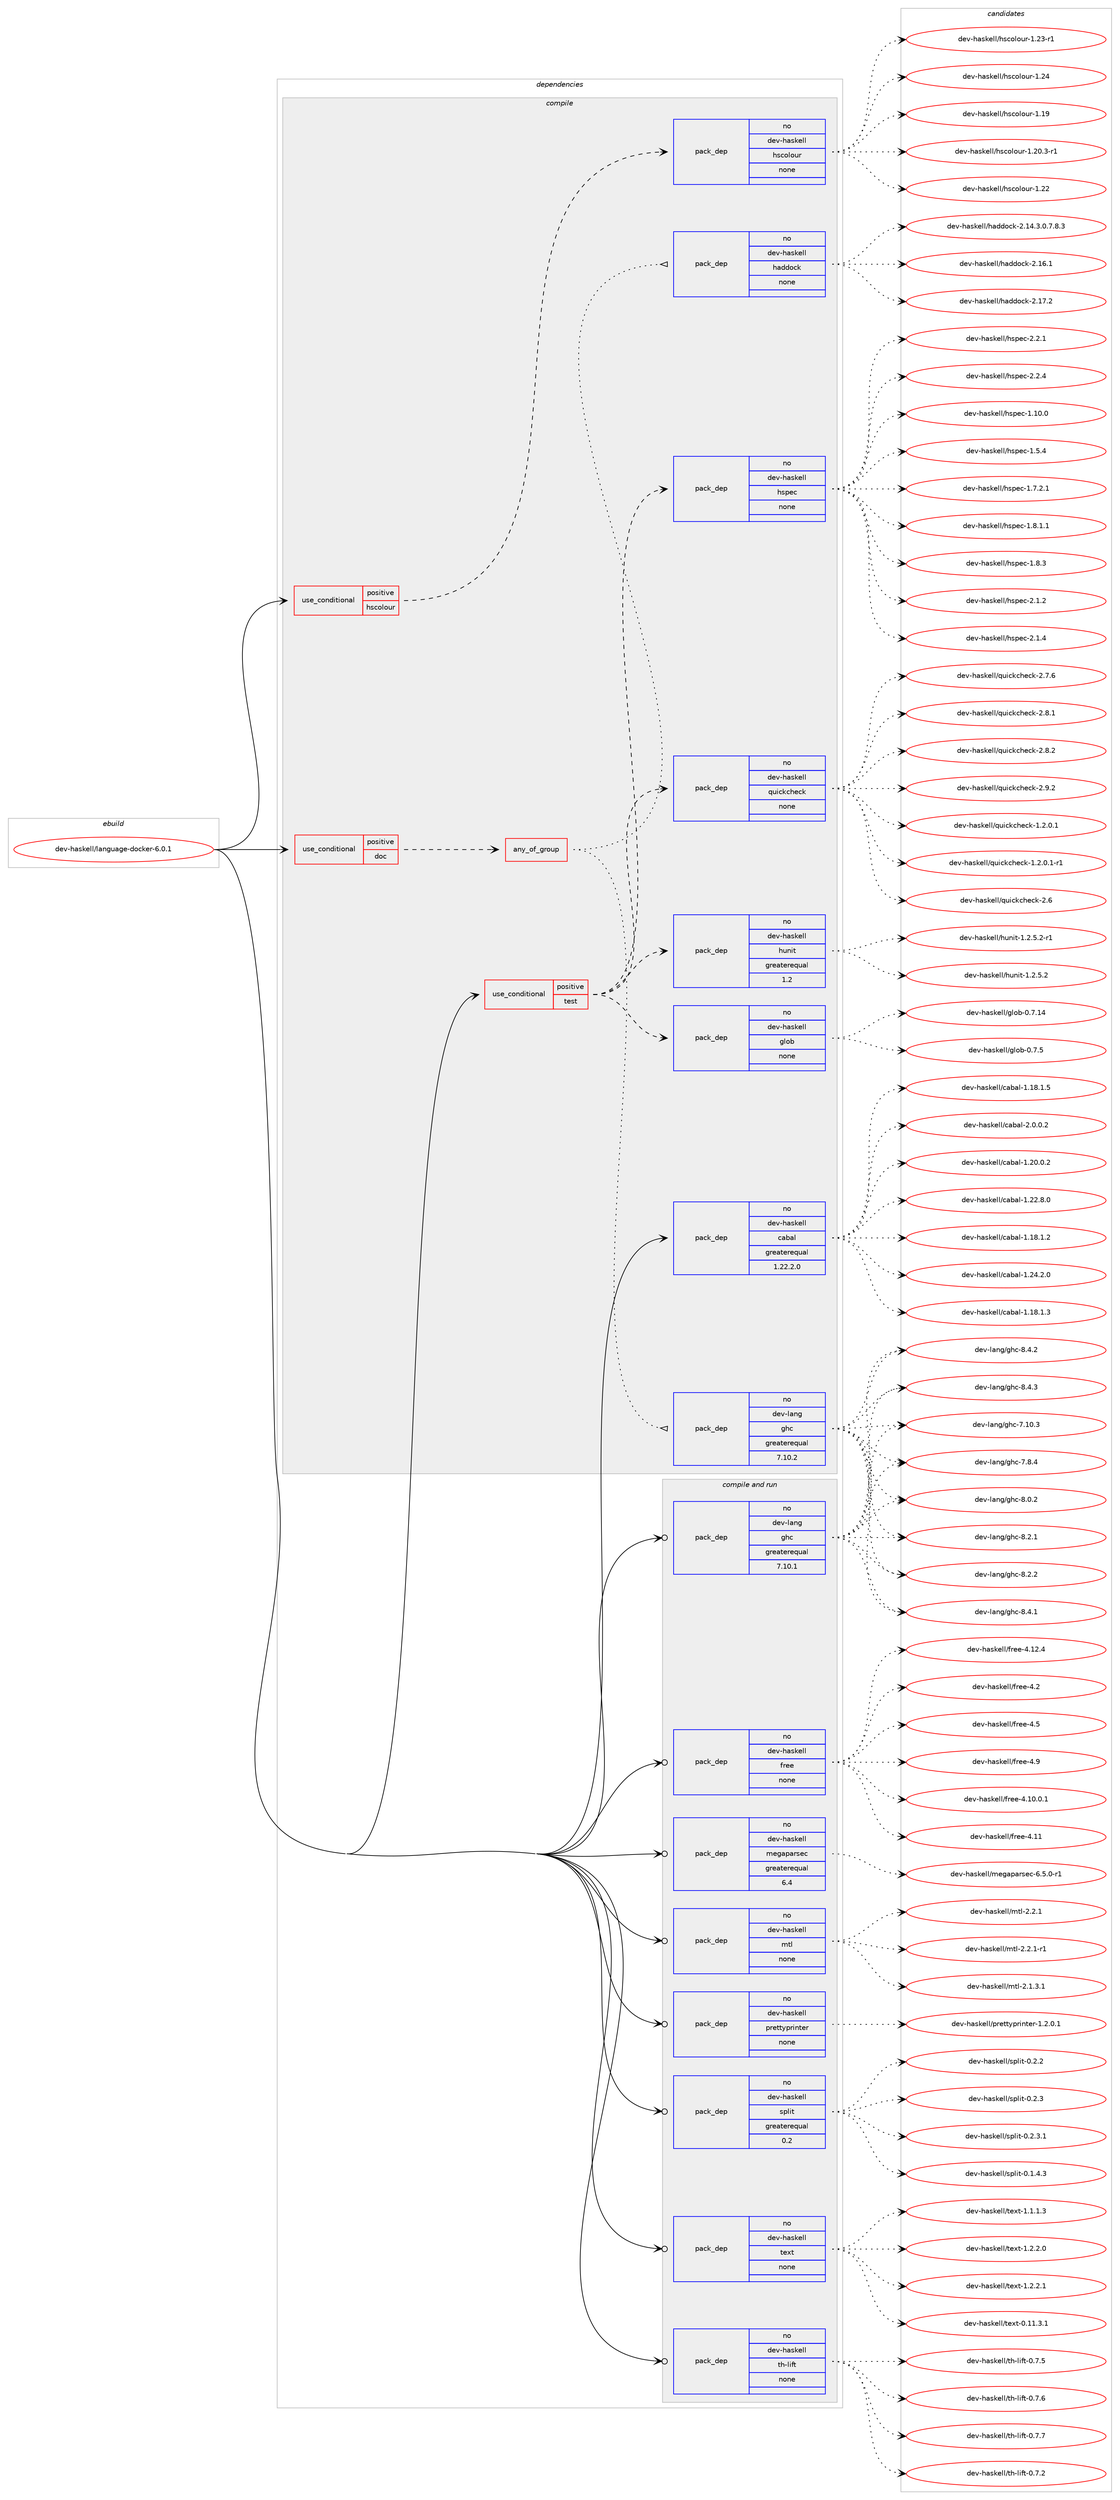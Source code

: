 digraph prolog {

# *************
# Graph options
# *************

newrank=true;
concentrate=true;
compound=true;
graph [rankdir=LR,fontname=Helvetica,fontsize=10,ranksep=1.5];#, ranksep=2.5, nodesep=0.2];
edge  [arrowhead=vee];
node  [fontname=Helvetica,fontsize=10];

# **********
# The ebuild
# **********

subgraph cluster_leftcol {
color=gray;
rank=same;
label=<<i>ebuild</i>>;
id [label="dev-haskell/language-docker-6.0.1", color=red, width=4, href="../dev-haskell/language-docker-6.0.1.svg"];
}

# ****************
# The dependencies
# ****************

subgraph cluster_midcol {
color=gray;
label=<<i>dependencies</i>>;
subgraph cluster_compile {
fillcolor="#eeeeee";
style=filled;
label=<<i>compile</i>>;
subgraph cond360330 {
dependency1337324 [label=<<TABLE BORDER="0" CELLBORDER="1" CELLSPACING="0" CELLPADDING="4"><TR><TD ROWSPAN="3" CELLPADDING="10">use_conditional</TD></TR><TR><TD>positive</TD></TR><TR><TD>doc</TD></TR></TABLE>>, shape=none, color=red];
subgraph any21162 {
dependency1337325 [label=<<TABLE BORDER="0" CELLBORDER="1" CELLSPACING="0" CELLPADDING="4"><TR><TD CELLPADDING="10">any_of_group</TD></TR></TABLE>>, shape=none, color=red];subgraph pack955280 {
dependency1337326 [label=<<TABLE BORDER="0" CELLBORDER="1" CELLSPACING="0" CELLPADDING="4" WIDTH="220"><TR><TD ROWSPAN="6" CELLPADDING="30">pack_dep</TD></TR><TR><TD WIDTH="110">no</TD></TR><TR><TD>dev-haskell</TD></TR><TR><TD>haddock</TD></TR><TR><TD>none</TD></TR><TR><TD></TD></TR></TABLE>>, shape=none, color=blue];
}
dependency1337325:e -> dependency1337326:w [weight=20,style="dotted",arrowhead="oinv"];
subgraph pack955281 {
dependency1337327 [label=<<TABLE BORDER="0" CELLBORDER="1" CELLSPACING="0" CELLPADDING="4" WIDTH="220"><TR><TD ROWSPAN="6" CELLPADDING="30">pack_dep</TD></TR><TR><TD WIDTH="110">no</TD></TR><TR><TD>dev-lang</TD></TR><TR><TD>ghc</TD></TR><TR><TD>greaterequal</TD></TR><TR><TD>7.10.2</TD></TR></TABLE>>, shape=none, color=blue];
}
dependency1337325:e -> dependency1337327:w [weight=20,style="dotted",arrowhead="oinv"];
}
dependency1337324:e -> dependency1337325:w [weight=20,style="dashed",arrowhead="vee"];
}
id:e -> dependency1337324:w [weight=20,style="solid",arrowhead="vee"];
subgraph cond360331 {
dependency1337328 [label=<<TABLE BORDER="0" CELLBORDER="1" CELLSPACING="0" CELLPADDING="4"><TR><TD ROWSPAN="3" CELLPADDING="10">use_conditional</TD></TR><TR><TD>positive</TD></TR><TR><TD>hscolour</TD></TR></TABLE>>, shape=none, color=red];
subgraph pack955282 {
dependency1337329 [label=<<TABLE BORDER="0" CELLBORDER="1" CELLSPACING="0" CELLPADDING="4" WIDTH="220"><TR><TD ROWSPAN="6" CELLPADDING="30">pack_dep</TD></TR><TR><TD WIDTH="110">no</TD></TR><TR><TD>dev-haskell</TD></TR><TR><TD>hscolour</TD></TR><TR><TD>none</TD></TR><TR><TD></TD></TR></TABLE>>, shape=none, color=blue];
}
dependency1337328:e -> dependency1337329:w [weight=20,style="dashed",arrowhead="vee"];
}
id:e -> dependency1337328:w [weight=20,style="solid",arrowhead="vee"];
subgraph cond360332 {
dependency1337330 [label=<<TABLE BORDER="0" CELLBORDER="1" CELLSPACING="0" CELLPADDING="4"><TR><TD ROWSPAN="3" CELLPADDING="10">use_conditional</TD></TR><TR><TD>positive</TD></TR><TR><TD>test</TD></TR></TABLE>>, shape=none, color=red];
subgraph pack955283 {
dependency1337331 [label=<<TABLE BORDER="0" CELLBORDER="1" CELLSPACING="0" CELLPADDING="4" WIDTH="220"><TR><TD ROWSPAN="6" CELLPADDING="30">pack_dep</TD></TR><TR><TD WIDTH="110">no</TD></TR><TR><TD>dev-haskell</TD></TR><TR><TD>glob</TD></TR><TR><TD>none</TD></TR><TR><TD></TD></TR></TABLE>>, shape=none, color=blue];
}
dependency1337330:e -> dependency1337331:w [weight=20,style="dashed",arrowhead="vee"];
subgraph pack955284 {
dependency1337332 [label=<<TABLE BORDER="0" CELLBORDER="1" CELLSPACING="0" CELLPADDING="4" WIDTH="220"><TR><TD ROWSPAN="6" CELLPADDING="30">pack_dep</TD></TR><TR><TD WIDTH="110">no</TD></TR><TR><TD>dev-haskell</TD></TR><TR><TD>hspec</TD></TR><TR><TD>none</TD></TR><TR><TD></TD></TR></TABLE>>, shape=none, color=blue];
}
dependency1337330:e -> dependency1337332:w [weight=20,style="dashed",arrowhead="vee"];
subgraph pack955285 {
dependency1337333 [label=<<TABLE BORDER="0" CELLBORDER="1" CELLSPACING="0" CELLPADDING="4" WIDTH="220"><TR><TD ROWSPAN="6" CELLPADDING="30">pack_dep</TD></TR><TR><TD WIDTH="110">no</TD></TR><TR><TD>dev-haskell</TD></TR><TR><TD>hunit</TD></TR><TR><TD>greaterequal</TD></TR><TR><TD>1.2</TD></TR></TABLE>>, shape=none, color=blue];
}
dependency1337330:e -> dependency1337333:w [weight=20,style="dashed",arrowhead="vee"];
subgraph pack955286 {
dependency1337334 [label=<<TABLE BORDER="0" CELLBORDER="1" CELLSPACING="0" CELLPADDING="4" WIDTH="220"><TR><TD ROWSPAN="6" CELLPADDING="30">pack_dep</TD></TR><TR><TD WIDTH="110">no</TD></TR><TR><TD>dev-haskell</TD></TR><TR><TD>quickcheck</TD></TR><TR><TD>none</TD></TR><TR><TD></TD></TR></TABLE>>, shape=none, color=blue];
}
dependency1337330:e -> dependency1337334:w [weight=20,style="dashed",arrowhead="vee"];
}
id:e -> dependency1337330:w [weight=20,style="solid",arrowhead="vee"];
subgraph pack955287 {
dependency1337335 [label=<<TABLE BORDER="0" CELLBORDER="1" CELLSPACING="0" CELLPADDING="4" WIDTH="220"><TR><TD ROWSPAN="6" CELLPADDING="30">pack_dep</TD></TR><TR><TD WIDTH="110">no</TD></TR><TR><TD>dev-haskell</TD></TR><TR><TD>cabal</TD></TR><TR><TD>greaterequal</TD></TR><TR><TD>1.22.2.0</TD></TR></TABLE>>, shape=none, color=blue];
}
id:e -> dependency1337335:w [weight=20,style="solid",arrowhead="vee"];
}
subgraph cluster_compileandrun {
fillcolor="#eeeeee";
style=filled;
label=<<i>compile and run</i>>;
subgraph pack955288 {
dependency1337336 [label=<<TABLE BORDER="0" CELLBORDER="1" CELLSPACING="0" CELLPADDING="4" WIDTH="220"><TR><TD ROWSPAN="6" CELLPADDING="30">pack_dep</TD></TR><TR><TD WIDTH="110">no</TD></TR><TR><TD>dev-haskell</TD></TR><TR><TD>free</TD></TR><TR><TD>none</TD></TR><TR><TD></TD></TR></TABLE>>, shape=none, color=blue];
}
id:e -> dependency1337336:w [weight=20,style="solid",arrowhead="odotvee"];
subgraph pack955289 {
dependency1337337 [label=<<TABLE BORDER="0" CELLBORDER="1" CELLSPACING="0" CELLPADDING="4" WIDTH="220"><TR><TD ROWSPAN="6" CELLPADDING="30">pack_dep</TD></TR><TR><TD WIDTH="110">no</TD></TR><TR><TD>dev-haskell</TD></TR><TR><TD>megaparsec</TD></TR><TR><TD>greaterequal</TD></TR><TR><TD>6.4</TD></TR></TABLE>>, shape=none, color=blue];
}
id:e -> dependency1337337:w [weight=20,style="solid",arrowhead="odotvee"];
subgraph pack955290 {
dependency1337338 [label=<<TABLE BORDER="0" CELLBORDER="1" CELLSPACING="0" CELLPADDING="4" WIDTH="220"><TR><TD ROWSPAN="6" CELLPADDING="30">pack_dep</TD></TR><TR><TD WIDTH="110">no</TD></TR><TR><TD>dev-haskell</TD></TR><TR><TD>mtl</TD></TR><TR><TD>none</TD></TR><TR><TD></TD></TR></TABLE>>, shape=none, color=blue];
}
id:e -> dependency1337338:w [weight=20,style="solid",arrowhead="odotvee"];
subgraph pack955291 {
dependency1337339 [label=<<TABLE BORDER="0" CELLBORDER="1" CELLSPACING="0" CELLPADDING="4" WIDTH="220"><TR><TD ROWSPAN="6" CELLPADDING="30">pack_dep</TD></TR><TR><TD WIDTH="110">no</TD></TR><TR><TD>dev-haskell</TD></TR><TR><TD>prettyprinter</TD></TR><TR><TD>none</TD></TR><TR><TD></TD></TR></TABLE>>, shape=none, color=blue];
}
id:e -> dependency1337339:w [weight=20,style="solid",arrowhead="odotvee"];
subgraph pack955292 {
dependency1337340 [label=<<TABLE BORDER="0" CELLBORDER="1" CELLSPACING="0" CELLPADDING="4" WIDTH="220"><TR><TD ROWSPAN="6" CELLPADDING="30">pack_dep</TD></TR><TR><TD WIDTH="110">no</TD></TR><TR><TD>dev-haskell</TD></TR><TR><TD>split</TD></TR><TR><TD>greaterequal</TD></TR><TR><TD>0.2</TD></TR></TABLE>>, shape=none, color=blue];
}
id:e -> dependency1337340:w [weight=20,style="solid",arrowhead="odotvee"];
subgraph pack955293 {
dependency1337341 [label=<<TABLE BORDER="0" CELLBORDER="1" CELLSPACING="0" CELLPADDING="4" WIDTH="220"><TR><TD ROWSPAN="6" CELLPADDING="30">pack_dep</TD></TR><TR><TD WIDTH="110">no</TD></TR><TR><TD>dev-haskell</TD></TR><TR><TD>text</TD></TR><TR><TD>none</TD></TR><TR><TD></TD></TR></TABLE>>, shape=none, color=blue];
}
id:e -> dependency1337341:w [weight=20,style="solid",arrowhead="odotvee"];
subgraph pack955294 {
dependency1337342 [label=<<TABLE BORDER="0" CELLBORDER="1" CELLSPACING="0" CELLPADDING="4" WIDTH="220"><TR><TD ROWSPAN="6" CELLPADDING="30">pack_dep</TD></TR><TR><TD WIDTH="110">no</TD></TR><TR><TD>dev-haskell</TD></TR><TR><TD>th-lift</TD></TR><TR><TD>none</TD></TR><TR><TD></TD></TR></TABLE>>, shape=none, color=blue];
}
id:e -> dependency1337342:w [weight=20,style="solid",arrowhead="odotvee"];
subgraph pack955295 {
dependency1337343 [label=<<TABLE BORDER="0" CELLBORDER="1" CELLSPACING="0" CELLPADDING="4" WIDTH="220"><TR><TD ROWSPAN="6" CELLPADDING="30">pack_dep</TD></TR><TR><TD WIDTH="110">no</TD></TR><TR><TD>dev-lang</TD></TR><TR><TD>ghc</TD></TR><TR><TD>greaterequal</TD></TR><TR><TD>7.10.1</TD></TR></TABLE>>, shape=none, color=blue];
}
id:e -> dependency1337343:w [weight=20,style="solid",arrowhead="odotvee"];
}
subgraph cluster_run {
fillcolor="#eeeeee";
style=filled;
label=<<i>run</i>>;
}
}

# **************
# The candidates
# **************

subgraph cluster_choices {
rank=same;
color=gray;
label=<<i>candidates</i>>;

subgraph choice955280 {
color=black;
nodesep=1;
choice1001011184510497115107101108108471049710010011199107455046495246514648465546564651 [label="dev-haskell/haddock-2.14.3.0.7.8.3", color=red, width=4,href="../dev-haskell/haddock-2.14.3.0.7.8.3.svg"];
choice100101118451049711510710110810847104971001001119910745504649544649 [label="dev-haskell/haddock-2.16.1", color=red, width=4,href="../dev-haskell/haddock-2.16.1.svg"];
choice100101118451049711510710110810847104971001001119910745504649554650 [label="dev-haskell/haddock-2.17.2", color=red, width=4,href="../dev-haskell/haddock-2.17.2.svg"];
dependency1337326:e -> choice1001011184510497115107101108108471049710010011199107455046495246514648465546564651:w [style=dotted,weight="100"];
dependency1337326:e -> choice100101118451049711510710110810847104971001001119910745504649544649:w [style=dotted,weight="100"];
dependency1337326:e -> choice100101118451049711510710110810847104971001001119910745504649554650:w [style=dotted,weight="100"];
}
subgraph choice955281 {
color=black;
nodesep=1;
choice1001011184510897110103471031049945554649484651 [label="dev-lang/ghc-7.10.3", color=red, width=4,href="../dev-lang/ghc-7.10.3.svg"];
choice10010111845108971101034710310499455546564652 [label="dev-lang/ghc-7.8.4", color=red, width=4,href="../dev-lang/ghc-7.8.4.svg"];
choice10010111845108971101034710310499455646484650 [label="dev-lang/ghc-8.0.2", color=red, width=4,href="../dev-lang/ghc-8.0.2.svg"];
choice10010111845108971101034710310499455646504649 [label="dev-lang/ghc-8.2.1", color=red, width=4,href="../dev-lang/ghc-8.2.1.svg"];
choice10010111845108971101034710310499455646504650 [label="dev-lang/ghc-8.2.2", color=red, width=4,href="../dev-lang/ghc-8.2.2.svg"];
choice10010111845108971101034710310499455646524649 [label="dev-lang/ghc-8.4.1", color=red, width=4,href="../dev-lang/ghc-8.4.1.svg"];
choice10010111845108971101034710310499455646524650 [label="dev-lang/ghc-8.4.2", color=red, width=4,href="../dev-lang/ghc-8.4.2.svg"];
choice10010111845108971101034710310499455646524651 [label="dev-lang/ghc-8.4.3", color=red, width=4,href="../dev-lang/ghc-8.4.3.svg"];
dependency1337327:e -> choice1001011184510897110103471031049945554649484651:w [style=dotted,weight="100"];
dependency1337327:e -> choice10010111845108971101034710310499455546564652:w [style=dotted,weight="100"];
dependency1337327:e -> choice10010111845108971101034710310499455646484650:w [style=dotted,weight="100"];
dependency1337327:e -> choice10010111845108971101034710310499455646504649:w [style=dotted,weight="100"];
dependency1337327:e -> choice10010111845108971101034710310499455646504650:w [style=dotted,weight="100"];
dependency1337327:e -> choice10010111845108971101034710310499455646524649:w [style=dotted,weight="100"];
dependency1337327:e -> choice10010111845108971101034710310499455646524650:w [style=dotted,weight="100"];
dependency1337327:e -> choice10010111845108971101034710310499455646524651:w [style=dotted,weight="100"];
}
subgraph choice955282 {
color=black;
nodesep=1;
choice100101118451049711510710110810847104115991111081111171144549464957 [label="dev-haskell/hscolour-1.19", color=red, width=4,href="../dev-haskell/hscolour-1.19.svg"];
choice10010111845104971151071011081084710411599111108111117114454946504846514511449 [label="dev-haskell/hscolour-1.20.3-r1", color=red, width=4,href="../dev-haskell/hscolour-1.20.3-r1.svg"];
choice100101118451049711510710110810847104115991111081111171144549465050 [label="dev-haskell/hscolour-1.22", color=red, width=4,href="../dev-haskell/hscolour-1.22.svg"];
choice1001011184510497115107101108108471041159911110811111711445494650514511449 [label="dev-haskell/hscolour-1.23-r1", color=red, width=4,href="../dev-haskell/hscolour-1.23-r1.svg"];
choice100101118451049711510710110810847104115991111081111171144549465052 [label="dev-haskell/hscolour-1.24", color=red, width=4,href="../dev-haskell/hscolour-1.24.svg"];
dependency1337329:e -> choice100101118451049711510710110810847104115991111081111171144549464957:w [style=dotted,weight="100"];
dependency1337329:e -> choice10010111845104971151071011081084710411599111108111117114454946504846514511449:w [style=dotted,weight="100"];
dependency1337329:e -> choice100101118451049711510710110810847104115991111081111171144549465050:w [style=dotted,weight="100"];
dependency1337329:e -> choice1001011184510497115107101108108471041159911110811111711445494650514511449:w [style=dotted,weight="100"];
dependency1337329:e -> choice100101118451049711510710110810847104115991111081111171144549465052:w [style=dotted,weight="100"];
}
subgraph choice955283 {
color=black;
nodesep=1;
choice1001011184510497115107101108108471031081119845484655464952 [label="dev-haskell/glob-0.7.14", color=red, width=4,href="../dev-haskell/glob-0.7.14.svg"];
choice10010111845104971151071011081084710310811198454846554653 [label="dev-haskell/glob-0.7.5", color=red, width=4,href="../dev-haskell/glob-0.7.5.svg"];
dependency1337331:e -> choice1001011184510497115107101108108471031081119845484655464952:w [style=dotted,weight="100"];
dependency1337331:e -> choice10010111845104971151071011081084710310811198454846554653:w [style=dotted,weight="100"];
}
subgraph choice955284 {
color=black;
nodesep=1;
choice1001011184510497115107101108108471041151121019945494649484648 [label="dev-haskell/hspec-1.10.0", color=red, width=4,href="../dev-haskell/hspec-1.10.0.svg"];
choice10010111845104971151071011081084710411511210199454946534652 [label="dev-haskell/hspec-1.5.4", color=red, width=4,href="../dev-haskell/hspec-1.5.4.svg"];
choice100101118451049711510710110810847104115112101994549465546504649 [label="dev-haskell/hspec-1.7.2.1", color=red, width=4,href="../dev-haskell/hspec-1.7.2.1.svg"];
choice100101118451049711510710110810847104115112101994549465646494649 [label="dev-haskell/hspec-1.8.1.1", color=red, width=4,href="../dev-haskell/hspec-1.8.1.1.svg"];
choice10010111845104971151071011081084710411511210199454946564651 [label="dev-haskell/hspec-1.8.3", color=red, width=4,href="../dev-haskell/hspec-1.8.3.svg"];
choice10010111845104971151071011081084710411511210199455046494650 [label="dev-haskell/hspec-2.1.2", color=red, width=4,href="../dev-haskell/hspec-2.1.2.svg"];
choice10010111845104971151071011081084710411511210199455046494652 [label="dev-haskell/hspec-2.1.4", color=red, width=4,href="../dev-haskell/hspec-2.1.4.svg"];
choice10010111845104971151071011081084710411511210199455046504649 [label="dev-haskell/hspec-2.2.1", color=red, width=4,href="../dev-haskell/hspec-2.2.1.svg"];
choice10010111845104971151071011081084710411511210199455046504652 [label="dev-haskell/hspec-2.2.4", color=red, width=4,href="../dev-haskell/hspec-2.2.4.svg"];
dependency1337332:e -> choice1001011184510497115107101108108471041151121019945494649484648:w [style=dotted,weight="100"];
dependency1337332:e -> choice10010111845104971151071011081084710411511210199454946534652:w [style=dotted,weight="100"];
dependency1337332:e -> choice100101118451049711510710110810847104115112101994549465546504649:w [style=dotted,weight="100"];
dependency1337332:e -> choice100101118451049711510710110810847104115112101994549465646494649:w [style=dotted,weight="100"];
dependency1337332:e -> choice10010111845104971151071011081084710411511210199454946564651:w [style=dotted,weight="100"];
dependency1337332:e -> choice10010111845104971151071011081084710411511210199455046494650:w [style=dotted,weight="100"];
dependency1337332:e -> choice10010111845104971151071011081084710411511210199455046494652:w [style=dotted,weight="100"];
dependency1337332:e -> choice10010111845104971151071011081084710411511210199455046504649:w [style=dotted,weight="100"];
dependency1337332:e -> choice10010111845104971151071011081084710411511210199455046504652:w [style=dotted,weight="100"];
}
subgraph choice955285 {
color=black;
nodesep=1;
choice1001011184510497115107101108108471041171101051164549465046534650 [label="dev-haskell/hunit-1.2.5.2", color=red, width=4,href="../dev-haskell/hunit-1.2.5.2.svg"];
choice10010111845104971151071011081084710411711010511645494650465346504511449 [label="dev-haskell/hunit-1.2.5.2-r1", color=red, width=4,href="../dev-haskell/hunit-1.2.5.2-r1.svg"];
dependency1337333:e -> choice1001011184510497115107101108108471041171101051164549465046534650:w [style=dotted,weight="100"];
dependency1337333:e -> choice10010111845104971151071011081084710411711010511645494650465346504511449:w [style=dotted,weight="100"];
}
subgraph choice955286 {
color=black;
nodesep=1;
choice1001011184510497115107101108108471131171059910799104101991074549465046484649 [label="dev-haskell/quickcheck-1.2.0.1", color=red, width=4,href="../dev-haskell/quickcheck-1.2.0.1.svg"];
choice10010111845104971151071011081084711311710599107991041019910745494650464846494511449 [label="dev-haskell/quickcheck-1.2.0.1-r1", color=red, width=4,href="../dev-haskell/quickcheck-1.2.0.1-r1.svg"];
choice10010111845104971151071011081084711311710599107991041019910745504654 [label="dev-haskell/quickcheck-2.6", color=red, width=4,href="../dev-haskell/quickcheck-2.6.svg"];
choice100101118451049711510710110810847113117105991079910410199107455046554654 [label="dev-haskell/quickcheck-2.7.6", color=red, width=4,href="../dev-haskell/quickcheck-2.7.6.svg"];
choice100101118451049711510710110810847113117105991079910410199107455046564649 [label="dev-haskell/quickcheck-2.8.1", color=red, width=4,href="../dev-haskell/quickcheck-2.8.1.svg"];
choice100101118451049711510710110810847113117105991079910410199107455046564650 [label="dev-haskell/quickcheck-2.8.2", color=red, width=4,href="../dev-haskell/quickcheck-2.8.2.svg"];
choice100101118451049711510710110810847113117105991079910410199107455046574650 [label="dev-haskell/quickcheck-2.9.2", color=red, width=4,href="../dev-haskell/quickcheck-2.9.2.svg"];
dependency1337334:e -> choice1001011184510497115107101108108471131171059910799104101991074549465046484649:w [style=dotted,weight="100"];
dependency1337334:e -> choice10010111845104971151071011081084711311710599107991041019910745494650464846494511449:w [style=dotted,weight="100"];
dependency1337334:e -> choice10010111845104971151071011081084711311710599107991041019910745504654:w [style=dotted,weight="100"];
dependency1337334:e -> choice100101118451049711510710110810847113117105991079910410199107455046554654:w [style=dotted,weight="100"];
dependency1337334:e -> choice100101118451049711510710110810847113117105991079910410199107455046564649:w [style=dotted,weight="100"];
dependency1337334:e -> choice100101118451049711510710110810847113117105991079910410199107455046564650:w [style=dotted,weight="100"];
dependency1337334:e -> choice100101118451049711510710110810847113117105991079910410199107455046574650:w [style=dotted,weight="100"];
}
subgraph choice955287 {
color=black;
nodesep=1;
choice10010111845104971151071011081084799979897108454946495646494650 [label="dev-haskell/cabal-1.18.1.2", color=red, width=4,href="../dev-haskell/cabal-1.18.1.2.svg"];
choice10010111845104971151071011081084799979897108454946495646494651 [label="dev-haskell/cabal-1.18.1.3", color=red, width=4,href="../dev-haskell/cabal-1.18.1.3.svg"];
choice10010111845104971151071011081084799979897108454946495646494653 [label="dev-haskell/cabal-1.18.1.5", color=red, width=4,href="../dev-haskell/cabal-1.18.1.5.svg"];
choice10010111845104971151071011081084799979897108454946504846484650 [label="dev-haskell/cabal-1.20.0.2", color=red, width=4,href="../dev-haskell/cabal-1.20.0.2.svg"];
choice10010111845104971151071011081084799979897108454946505046564648 [label="dev-haskell/cabal-1.22.8.0", color=red, width=4,href="../dev-haskell/cabal-1.22.8.0.svg"];
choice10010111845104971151071011081084799979897108454946505246504648 [label="dev-haskell/cabal-1.24.2.0", color=red, width=4,href="../dev-haskell/cabal-1.24.2.0.svg"];
choice100101118451049711510710110810847999798971084550464846484650 [label="dev-haskell/cabal-2.0.0.2", color=red, width=4,href="../dev-haskell/cabal-2.0.0.2.svg"];
dependency1337335:e -> choice10010111845104971151071011081084799979897108454946495646494650:w [style=dotted,weight="100"];
dependency1337335:e -> choice10010111845104971151071011081084799979897108454946495646494651:w [style=dotted,weight="100"];
dependency1337335:e -> choice10010111845104971151071011081084799979897108454946495646494653:w [style=dotted,weight="100"];
dependency1337335:e -> choice10010111845104971151071011081084799979897108454946504846484650:w [style=dotted,weight="100"];
dependency1337335:e -> choice10010111845104971151071011081084799979897108454946505046564648:w [style=dotted,weight="100"];
dependency1337335:e -> choice10010111845104971151071011081084799979897108454946505246504648:w [style=dotted,weight="100"];
dependency1337335:e -> choice100101118451049711510710110810847999798971084550464846484650:w [style=dotted,weight="100"];
}
subgraph choice955288 {
color=black;
nodesep=1;
choice100101118451049711510710110810847102114101101455246494846484649 [label="dev-haskell/free-4.10.0.1", color=red, width=4,href="../dev-haskell/free-4.10.0.1.svg"];
choice1001011184510497115107101108108471021141011014552464949 [label="dev-haskell/free-4.11", color=red, width=4,href="../dev-haskell/free-4.11.svg"];
choice10010111845104971151071011081084710211410110145524649504652 [label="dev-haskell/free-4.12.4", color=red, width=4,href="../dev-haskell/free-4.12.4.svg"];
choice10010111845104971151071011081084710211410110145524650 [label="dev-haskell/free-4.2", color=red, width=4,href="../dev-haskell/free-4.2.svg"];
choice10010111845104971151071011081084710211410110145524653 [label="dev-haskell/free-4.5", color=red, width=4,href="../dev-haskell/free-4.5.svg"];
choice10010111845104971151071011081084710211410110145524657 [label="dev-haskell/free-4.9", color=red, width=4,href="../dev-haskell/free-4.9.svg"];
dependency1337336:e -> choice100101118451049711510710110810847102114101101455246494846484649:w [style=dotted,weight="100"];
dependency1337336:e -> choice1001011184510497115107101108108471021141011014552464949:w [style=dotted,weight="100"];
dependency1337336:e -> choice10010111845104971151071011081084710211410110145524649504652:w [style=dotted,weight="100"];
dependency1337336:e -> choice10010111845104971151071011081084710211410110145524650:w [style=dotted,weight="100"];
dependency1337336:e -> choice10010111845104971151071011081084710211410110145524653:w [style=dotted,weight="100"];
dependency1337336:e -> choice10010111845104971151071011081084710211410110145524657:w [style=dotted,weight="100"];
}
subgraph choice955289 {
color=black;
nodesep=1;
choice1001011184510497115107101108108471091011039711297114115101994554465346484511449 [label="dev-haskell/megaparsec-6.5.0-r1", color=red, width=4,href="../dev-haskell/megaparsec-6.5.0-r1.svg"];
dependency1337337:e -> choice1001011184510497115107101108108471091011039711297114115101994554465346484511449:w [style=dotted,weight="100"];
}
subgraph choice955290 {
color=black;
nodesep=1;
choice1001011184510497115107101108108471091161084550464946514649 [label="dev-haskell/mtl-2.1.3.1", color=red, width=4,href="../dev-haskell/mtl-2.1.3.1.svg"];
choice100101118451049711510710110810847109116108455046504649 [label="dev-haskell/mtl-2.2.1", color=red, width=4,href="../dev-haskell/mtl-2.2.1.svg"];
choice1001011184510497115107101108108471091161084550465046494511449 [label="dev-haskell/mtl-2.2.1-r1", color=red, width=4,href="../dev-haskell/mtl-2.2.1-r1.svg"];
dependency1337338:e -> choice1001011184510497115107101108108471091161084550464946514649:w [style=dotted,weight="100"];
dependency1337338:e -> choice100101118451049711510710110810847109116108455046504649:w [style=dotted,weight="100"];
dependency1337338:e -> choice1001011184510497115107101108108471091161084550465046494511449:w [style=dotted,weight="100"];
}
subgraph choice955291 {
color=black;
nodesep=1;
choice1001011184510497115107101108108471121141011161161211121141051101161011144549465046484649 [label="dev-haskell/prettyprinter-1.2.0.1", color=red, width=4,href="../dev-haskell/prettyprinter-1.2.0.1.svg"];
dependency1337339:e -> choice1001011184510497115107101108108471121141011161161211121141051101161011144549465046484649:w [style=dotted,weight="100"];
}
subgraph choice955292 {
color=black;
nodesep=1;
choice1001011184510497115107101108108471151121081051164548464946524651 [label="dev-haskell/split-0.1.4.3", color=red, width=4,href="../dev-haskell/split-0.1.4.3.svg"];
choice100101118451049711510710110810847115112108105116454846504650 [label="dev-haskell/split-0.2.2", color=red, width=4,href="../dev-haskell/split-0.2.2.svg"];
choice100101118451049711510710110810847115112108105116454846504651 [label="dev-haskell/split-0.2.3", color=red, width=4,href="../dev-haskell/split-0.2.3.svg"];
choice1001011184510497115107101108108471151121081051164548465046514649 [label="dev-haskell/split-0.2.3.1", color=red, width=4,href="../dev-haskell/split-0.2.3.1.svg"];
dependency1337340:e -> choice1001011184510497115107101108108471151121081051164548464946524651:w [style=dotted,weight="100"];
dependency1337340:e -> choice100101118451049711510710110810847115112108105116454846504650:w [style=dotted,weight="100"];
dependency1337340:e -> choice100101118451049711510710110810847115112108105116454846504651:w [style=dotted,weight="100"];
dependency1337340:e -> choice1001011184510497115107101108108471151121081051164548465046514649:w [style=dotted,weight="100"];
}
subgraph choice955293 {
color=black;
nodesep=1;
choice100101118451049711510710110810847116101120116454846494946514649 [label="dev-haskell/text-0.11.3.1", color=red, width=4,href="../dev-haskell/text-0.11.3.1.svg"];
choice1001011184510497115107101108108471161011201164549464946494651 [label="dev-haskell/text-1.1.1.3", color=red, width=4,href="../dev-haskell/text-1.1.1.3.svg"];
choice1001011184510497115107101108108471161011201164549465046504648 [label="dev-haskell/text-1.2.2.0", color=red, width=4,href="../dev-haskell/text-1.2.2.0.svg"];
choice1001011184510497115107101108108471161011201164549465046504649 [label="dev-haskell/text-1.2.2.1", color=red, width=4,href="../dev-haskell/text-1.2.2.1.svg"];
dependency1337341:e -> choice100101118451049711510710110810847116101120116454846494946514649:w [style=dotted,weight="100"];
dependency1337341:e -> choice1001011184510497115107101108108471161011201164549464946494651:w [style=dotted,weight="100"];
dependency1337341:e -> choice1001011184510497115107101108108471161011201164549465046504648:w [style=dotted,weight="100"];
dependency1337341:e -> choice1001011184510497115107101108108471161011201164549465046504649:w [style=dotted,weight="100"];
}
subgraph choice955294 {
color=black;
nodesep=1;
choice10010111845104971151071011081084711610445108105102116454846554650 [label="dev-haskell/th-lift-0.7.2", color=red, width=4,href="../dev-haskell/th-lift-0.7.2.svg"];
choice10010111845104971151071011081084711610445108105102116454846554653 [label="dev-haskell/th-lift-0.7.5", color=red, width=4,href="../dev-haskell/th-lift-0.7.5.svg"];
choice10010111845104971151071011081084711610445108105102116454846554654 [label="dev-haskell/th-lift-0.7.6", color=red, width=4,href="../dev-haskell/th-lift-0.7.6.svg"];
choice10010111845104971151071011081084711610445108105102116454846554655 [label="dev-haskell/th-lift-0.7.7", color=red, width=4,href="../dev-haskell/th-lift-0.7.7.svg"];
dependency1337342:e -> choice10010111845104971151071011081084711610445108105102116454846554650:w [style=dotted,weight="100"];
dependency1337342:e -> choice10010111845104971151071011081084711610445108105102116454846554653:w [style=dotted,weight="100"];
dependency1337342:e -> choice10010111845104971151071011081084711610445108105102116454846554654:w [style=dotted,weight="100"];
dependency1337342:e -> choice10010111845104971151071011081084711610445108105102116454846554655:w [style=dotted,weight="100"];
}
subgraph choice955295 {
color=black;
nodesep=1;
choice1001011184510897110103471031049945554649484651 [label="dev-lang/ghc-7.10.3", color=red, width=4,href="../dev-lang/ghc-7.10.3.svg"];
choice10010111845108971101034710310499455546564652 [label="dev-lang/ghc-7.8.4", color=red, width=4,href="../dev-lang/ghc-7.8.4.svg"];
choice10010111845108971101034710310499455646484650 [label="dev-lang/ghc-8.0.2", color=red, width=4,href="../dev-lang/ghc-8.0.2.svg"];
choice10010111845108971101034710310499455646504649 [label="dev-lang/ghc-8.2.1", color=red, width=4,href="../dev-lang/ghc-8.2.1.svg"];
choice10010111845108971101034710310499455646504650 [label="dev-lang/ghc-8.2.2", color=red, width=4,href="../dev-lang/ghc-8.2.2.svg"];
choice10010111845108971101034710310499455646524649 [label="dev-lang/ghc-8.4.1", color=red, width=4,href="../dev-lang/ghc-8.4.1.svg"];
choice10010111845108971101034710310499455646524650 [label="dev-lang/ghc-8.4.2", color=red, width=4,href="../dev-lang/ghc-8.4.2.svg"];
choice10010111845108971101034710310499455646524651 [label="dev-lang/ghc-8.4.3", color=red, width=4,href="../dev-lang/ghc-8.4.3.svg"];
dependency1337343:e -> choice1001011184510897110103471031049945554649484651:w [style=dotted,weight="100"];
dependency1337343:e -> choice10010111845108971101034710310499455546564652:w [style=dotted,weight="100"];
dependency1337343:e -> choice10010111845108971101034710310499455646484650:w [style=dotted,weight="100"];
dependency1337343:e -> choice10010111845108971101034710310499455646504649:w [style=dotted,weight="100"];
dependency1337343:e -> choice10010111845108971101034710310499455646504650:w [style=dotted,weight="100"];
dependency1337343:e -> choice10010111845108971101034710310499455646524649:w [style=dotted,weight="100"];
dependency1337343:e -> choice10010111845108971101034710310499455646524650:w [style=dotted,weight="100"];
dependency1337343:e -> choice10010111845108971101034710310499455646524651:w [style=dotted,weight="100"];
}
}

}
